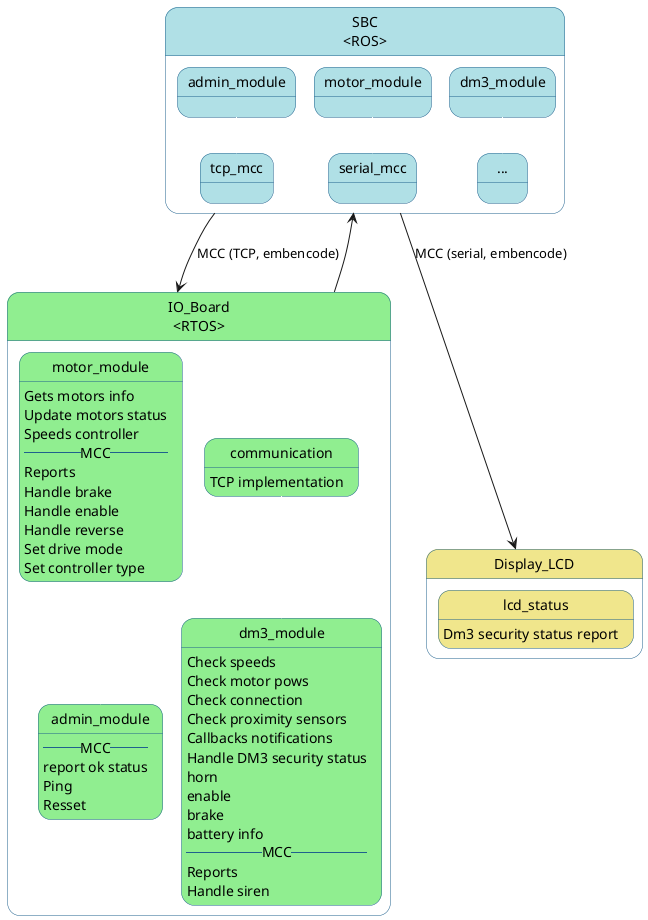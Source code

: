 @startuml DM3_Modules
' URL to diagram:
'![DM3_Modules](http://www.plantuml.com/plantuml/svg/TLVPagD84dolhs1x7dR7REa68OHe6siRxak0118wPiSmBW7YXkHSstzVIjNLLTLLhJV2FJqZF98WzMS3d1gqMGgnAcQhXT-cGVFmJ-XWR21GG7xiXBMJVPqZq3_-UaNv-ryH0ENNBr_wllzSfax-gF7PAx8lpmzVcYxyijzkzqvFKil0IE7Q5BgwZ8rOA8AU2WYHaSLg8MBP1is9BJXMI82kbuipJ9QwRG-LBuEGhRXDHwTA0MzLHJjhkTSipU7ISsvweWWINRPhTa3vOjrRJNOvwLq6M_PqS1CLi3HzekmBAnteb2WjAuRfojgPIQtmPEUmpQsFPRUoj_ccp1hUDVaY0zCrB5oDIOdbc7XQkPsoL5TAigdulMTm3E4ODsDAD5c_Jd5u8c-hoU79wzP1OZmNJzJMx2FiCCc8lhIw6tienJHXXUdWtF9uZw1NIY73qbwjEzM-UCxgLbWesfrXfkaqRsUG-_uS2_LGN1QUKF67AehGVa5C15SgH7AfjK2Fc2dOto9mqWtNYVDre5vJEKnE3dkbZ4RHHrTFymlN-cPZADHqk348VIky3WzPr4jF_kvIRqv3v8_HPalPk1fMDSlqrCRKNQwRFHX0Zjwo15L7jJ3MiKohUi5KWcRKuBJ6IcIh5osYNeMb7TATUrOLiwIjyxgJSMKlZQ6v3NKKjrZdr5QODtXN0YdpPJpmHvTNA7ZXjp6H8KhUxMvdVSr8fWA7Jh9DodCh-mrD2yTIdHXlqUUJ8h3EjXnuGfRm6wcNt76SLEgqsal3bXq5fWKg6IXwYMD9hsP6bBTvSbaSJpQsFWBit7fgrVF-MNEvTakVbE7ivJPtllg7XNyjRxuS7AgmAtP2kECNvM2eKxm_LDggSKwCBDtmy6fkR_WfZFLfhmBGBZHrasYcZjMWFCggWIqfJqLad6cvs4vY9QGnFa4nEyzkl3Mj-wCL-bJByJ9DqsFdik9uAyVCuIc_Xh5oFQxFkBhVELSdsBSxx8oua-h9nsr9N4G_I1HCCPISlPfLI4dO6SvpDawH3iUxXS5Bp6Mz2Oynfmsh0r6dXpuCUQcAhwEsP9r6MtWYDX3uLMEvK5GRe5JEeffSnqWy8d5yV2l3zderSOjw3Lyh2VNXrk2SScKVtEvmAIWlolIUHCpnQ1pG7PPkAqiokKO9Ha1nISRx1D9vTBe9brRlvM6tzhKGhPN63JClM5mEAZd7ghevvCn2a8gpYxOapwZfpLosL7ubDwUIZzrTC4JBCXm4xTpUDbdjBjD0nZrKqG29MN9FTTOWw0brMZVN9J6jl38RHB7jf38yofeAj6NAoprTqLjwnFKq494Hat5NDGfAv4fNN1tScgpZsDckDfPXNGHJpY-kXsPWrvNSsjzjrA47ONzTNz43aQcUoiH6pgu6Sx6nQgV57PN9piLaEHB3N3GgAIwkxSGinRMU4pab7i5UVrCDq1pyQr_4Q-JgwuEgdvhEGn6RFv0xQheStG9f5YArv77VgWX0rfcc5OBGLqlipFTPKkr9pAqQGKIE-asEXA2ydIWBmDojO2NNe0g3oYI-oxC9rRVIDa_1A9aNj33D4JaYC7dQS4ecSbfnzHPL0XF2bhURcEvP6XOQIxT6nl92shRNNCPKPAw8LAl9cnGXjX85TgPcx-rcrPh2uiO1B5k0BULeUog9vH1DrcH-FF7LIYqwsXzm9a0M7BXE-HbKU5HBXfDDyIgyR63Pk3KmK0DoGcbIJMEOjzc3THMduuZQHLVLjyqm3Yr9RCHCvJF-44TJjS7NDzBWnEPiACEKXaR2UiEkcz84A9ZDKYccdHtW3THw05CHAns6PWQQUIFQj9Q5ftAagZIGVRFM1dRWF1d8B3eYg6yCAsP1BRGbFefhiB5P2Ol6k2cZJZeW2UePOY04XKGXV4Wvd4Hj5Ry8-mNABedsUF2bazSPaqXirzRvjWZHwKAqwRf641S3mbv7I3pJy5tZ9uOjHfmW9LNVe_ksXibe5qj7CLy5IrrWIrmByQYiuqjzt7FIIjmVyouoChEHpSZgLzLkFW5xM64cKN4sER9ApaA9H6pZqTrnBvhxPl24fKnWnrIrR5IxfIlZS5RFZ2zsu9AtXkLexR0gRSBom5ApnCi8znWRwqYzRqIup_UNqTt3n7LDXAg9xev6rDji2gfoI3DuiJkL94bdQiBumX4SU_Mc8BMp6WcLeZWRonMRWXi2dkAwEnQKJneH0J1cRvvKQo4DS9MMGCPX2yO6kx1satqwQMKb6eHDWEcCmKw6vKjbuVFcO1_uKD2c5TXeXyZeQDWapiR5D-U6ZMXF6tRAZppqwTNTujFl3mzD4kUbCryzeFc20WBelm_G_7EBsWzgfaYB6leDvLVecht7-I87PZm54BgyFzT5c_jCKUT13U78FKGxNX9-ZpyktnRzB4MdRV0H_CSVaaxhbC5--mPjuZ02GXq4-STCdJLqYJL5_JYJbSX9ueV_pGNSq_vaqin_yZyCtVps2N8QIFVh8lRlrJmHW5VQcUVzUFxa-5cSszdTYVkIObuohx7l0FH2p0fGr3yJPzuz_a9hWZfsqiSzNfEUeYyiFyC-a9gZBvJFdp-_nWeGrVDD4VefF_Ylt_ee1i7VyBTNjRtelI5y9FLSmKV4xrc_k2lfDbqujVzeyVxPuxbpZp7eLGzV_7xjsYl23_p5Y8_Grytv29_llrcRnvu3uY9_ItYzyUlQNalEj3SARpnuoUpX9xcl42G4e7cADL2SNmleFULG-ZyCQExvjirxbba6WT_CQUIWBj8qgDzJO5Xb61X-3nX1MTJW0r7HoVsvQhTsak2NQ90xRlfhk0wwe6u-mCq0G7uTTu-b-R_0Nyg1m5ZU3NnZz5TepsoXE2lJ80joS8yzabuyduMOAF0IgBaRz37sT73Bely5FgUH1zvT_4Eyh8iXpc8mGasGDtERtj6SD7Nd-TD0UG7Yw_Vitz6-MpQFr5d8Q-kxudF3tp2ZUKR-7FlHY3VHv-Qz3Je01FLuFt8_Oo_7v4tuvP1yb78Jr_Sn-sZ-wpVZZTvFG7rNX8hafSQV6Diu3zz7ZQ1f0l0oJTZvZf0wexrXsBT3_UdRyqHAlNaCtRTvoxbJNi2l49kzC_zxfeyxVlyEmFDx_Jokla9pVT2_veFuRoZ8t23tvkFy-yCp_4XzMlLczQkadnMUfkGRaOS_WzoV_vF_7m00 "DM3_Modules")

skinparam state {
    borderColor #1F618D
    FontSize 14
    roundCorner 50
    BackgroundColor PowderBlue
    BackgroundColor<<IOBOARD>> LightGreen
    BackgroundColor<<ODROIDSHOW>> Khaki
}

state "SBC\n<ROS>" as Odroid {
  state tcp_mcc
  state "admin_module" as odrooid_admin 
  state "motor_module" as odroid_motor
  state "serial_mcc" as odroid_serial
  state "dm3_module" as odroid_dm3
  state "..." as odroid_othres
  odrooid_admin -[#white]-> tcp_mcc
  odroid_dm3 -[#white]-> odroid_othres
  odroid_motor -[#white]-> odroid_serial
}

state "IO_Board\n<RTOS>" as IOBoard <<IOBOARD>>{
  state motor_module<<IOBOARD>>
  state dm3_module<<IOBOARD>>
  state admin_module<<IOBOARD>>
  state communication<<IOBOARD>>
  motor_module -[#white]->admin_module
  communication -[#white]-> dm3_module

  motor_module:  Gets motors info 
  motor_module:  Update motors status
  motor_module:  Speeds controller
  motor_module:  --MCC--
  motor_module:  Reports
  motor_module:  Handle brake
  motor_module:  Handle enable
  motor_module:  Handle reverse
  motor_module:  Set drive mode
  motor_module:  Set controller type

  communication: TCP implementation

  dm3_module:  Check speeds
  dm3_module:  Check motor pows
  dm3_module:  Check connection
  dm3_module:  Check proximity sensors
  dm3_module:  Callbacks notifications
  dm3_module:  Handle DM3 security status
  dm3_module:  horn
  dm3_module:  enable
  dm3_module:  brake
  dm3_module:  battery info
  dm3_module:  --MCC--
  dm3_module:  Reports
  dm3_module:  Handle siren
  

  admin_module:  --MCC--
  admin_module:  report ok status
  admin_module:  Ping
  admin_module:  Resset
}

state Display_LCD<<ODROIDSHOW>>{
    state lcd_status<<ODROIDSHOW>>
    lcd_status: Dm3 security status report
}

Odroid --> IOBoard : MCC (TCP, embencode)
IOBoard --> Odroid

Odroid --> Display_LCD : MCC (serial, embencode)

@enduml